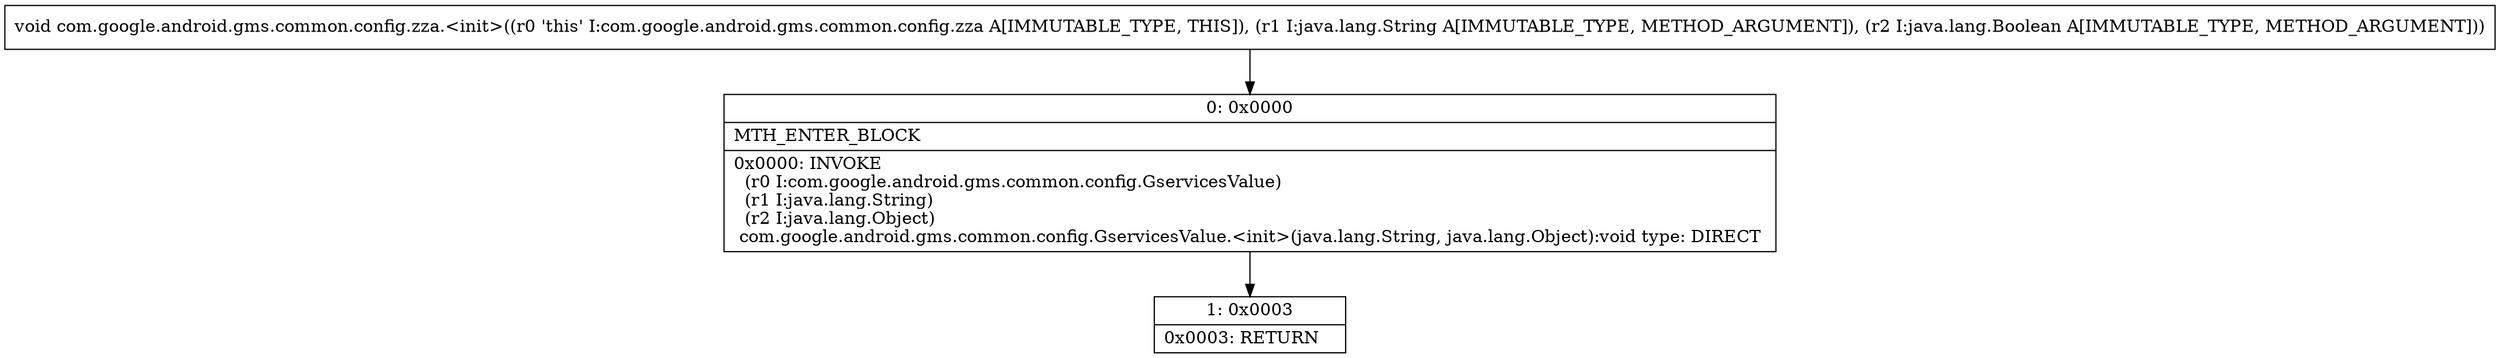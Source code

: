 digraph "CFG forcom.google.android.gms.common.config.zza.\<init\>(Ljava\/lang\/String;Ljava\/lang\/Boolean;)V" {
Node_0 [shape=record,label="{0\:\ 0x0000|MTH_ENTER_BLOCK\l|0x0000: INVOKE  \l  (r0 I:com.google.android.gms.common.config.GservicesValue)\l  (r1 I:java.lang.String)\l  (r2 I:java.lang.Object)\l com.google.android.gms.common.config.GservicesValue.\<init\>(java.lang.String, java.lang.Object):void type: DIRECT \l}"];
Node_1 [shape=record,label="{1\:\ 0x0003|0x0003: RETURN   \l}"];
MethodNode[shape=record,label="{void com.google.android.gms.common.config.zza.\<init\>((r0 'this' I:com.google.android.gms.common.config.zza A[IMMUTABLE_TYPE, THIS]), (r1 I:java.lang.String A[IMMUTABLE_TYPE, METHOD_ARGUMENT]), (r2 I:java.lang.Boolean A[IMMUTABLE_TYPE, METHOD_ARGUMENT])) }"];
MethodNode -> Node_0;
Node_0 -> Node_1;
}

